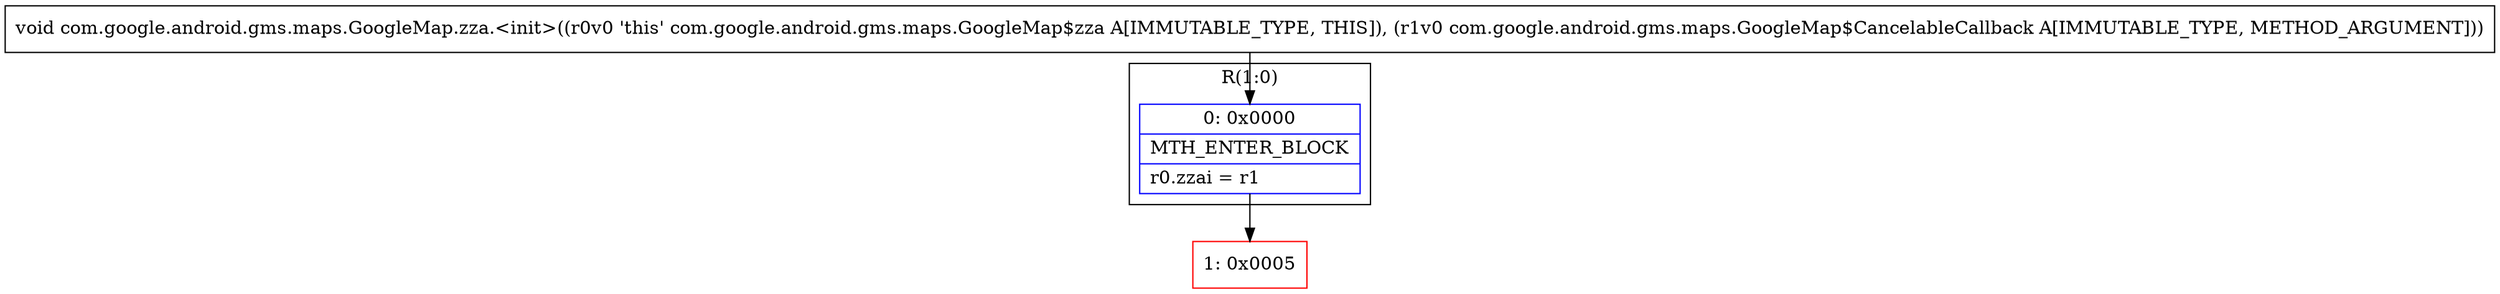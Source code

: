 digraph "CFG forcom.google.android.gms.maps.GoogleMap.zza.\<init\>(Lcom\/google\/android\/gms\/maps\/GoogleMap$CancelableCallback;)V" {
subgraph cluster_Region_189184132 {
label = "R(1:0)";
node [shape=record,color=blue];
Node_0 [shape=record,label="{0\:\ 0x0000|MTH_ENTER_BLOCK\l|r0.zzai = r1\l}"];
}
Node_1 [shape=record,color=red,label="{1\:\ 0x0005}"];
MethodNode[shape=record,label="{void com.google.android.gms.maps.GoogleMap.zza.\<init\>((r0v0 'this' com.google.android.gms.maps.GoogleMap$zza A[IMMUTABLE_TYPE, THIS]), (r1v0 com.google.android.gms.maps.GoogleMap$CancelableCallback A[IMMUTABLE_TYPE, METHOD_ARGUMENT])) }"];
MethodNode -> Node_0;
Node_0 -> Node_1;
}

